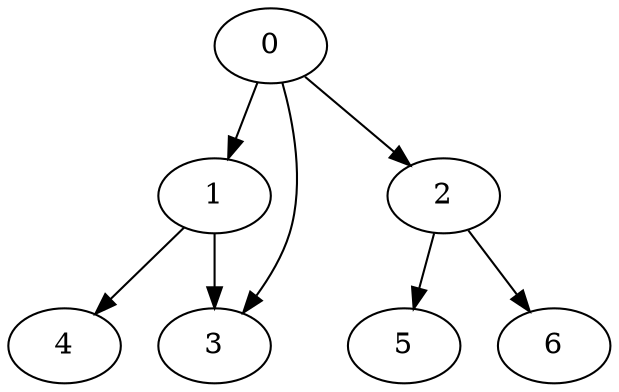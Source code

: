 digraph G {
    0;
    1;
    2;
    3;
    4;
    5;
    6;
    0 -> 1 [weight=0];
    0 -> 2 [weight=0];
    0 -> 3 [weight=0];
    1 -> 3 [weight=1];
    1 -> 4 [weight=0];
    2 -> 5 [weight=0];
    2 -> 6 [weight=0];
}
